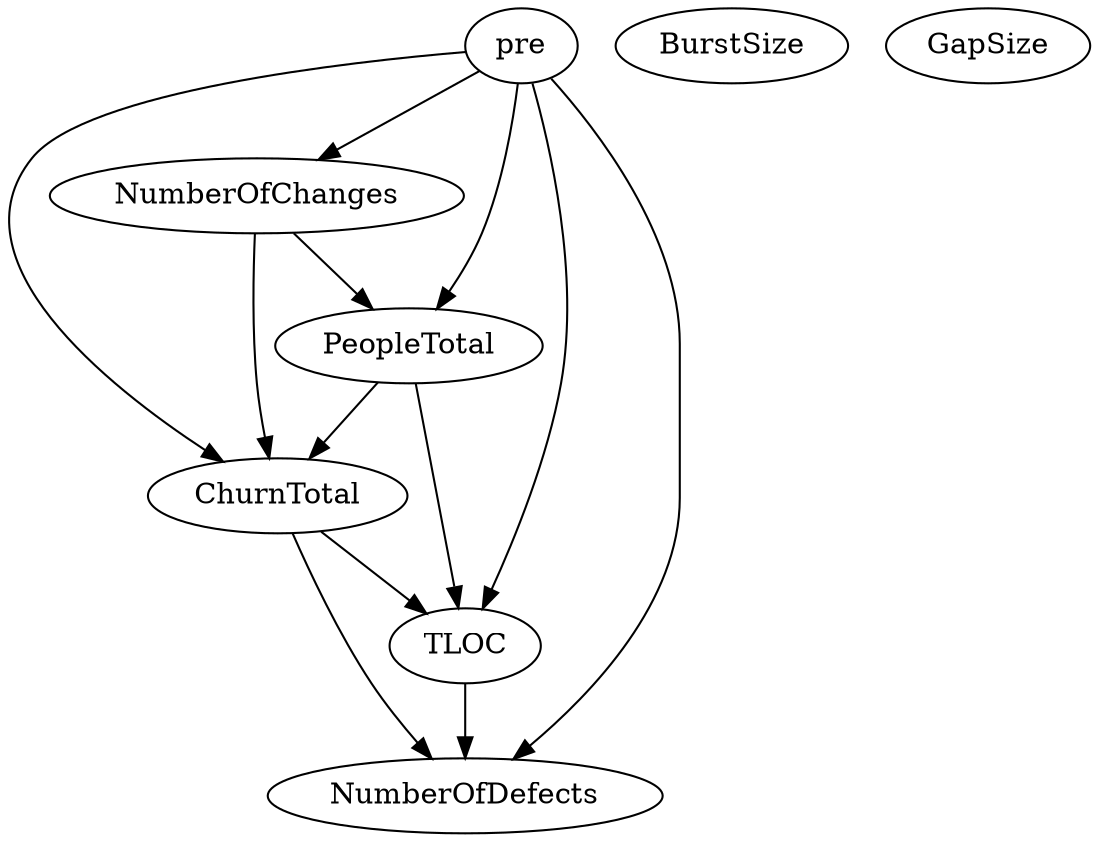 digraph {
   PeopleTotal;
   NumberOfChanges;
   ChurnTotal;
   TLOC;
   pre;
   NumberOfDefects;
   BurstSize;
   GapSize;
   PeopleTotal -> ChurnTotal;
   PeopleTotal -> TLOC;
   NumberOfChanges -> PeopleTotal;
   NumberOfChanges -> ChurnTotal;
   ChurnTotal -> TLOC;
   ChurnTotal -> NumberOfDefects;
   TLOC -> NumberOfDefects;
   pre -> PeopleTotal;
   pre -> NumberOfChanges;
   pre -> ChurnTotal;
   pre -> TLOC;
   pre -> NumberOfDefects;
}
